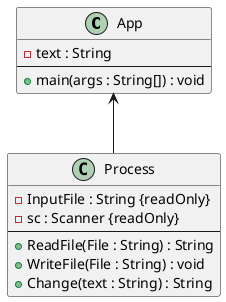 @startuml
Class App{
- text : String
---
+ main(args : String[]) : void
}
Class Process{
- InputFile : String {readOnly}
- sc : Scanner {readOnly}
---
+ ReadFile(File : String) : String
+ WriteFile(File : String) : void
+ Change(text : String) : String
}
App <-- Process
@enduml